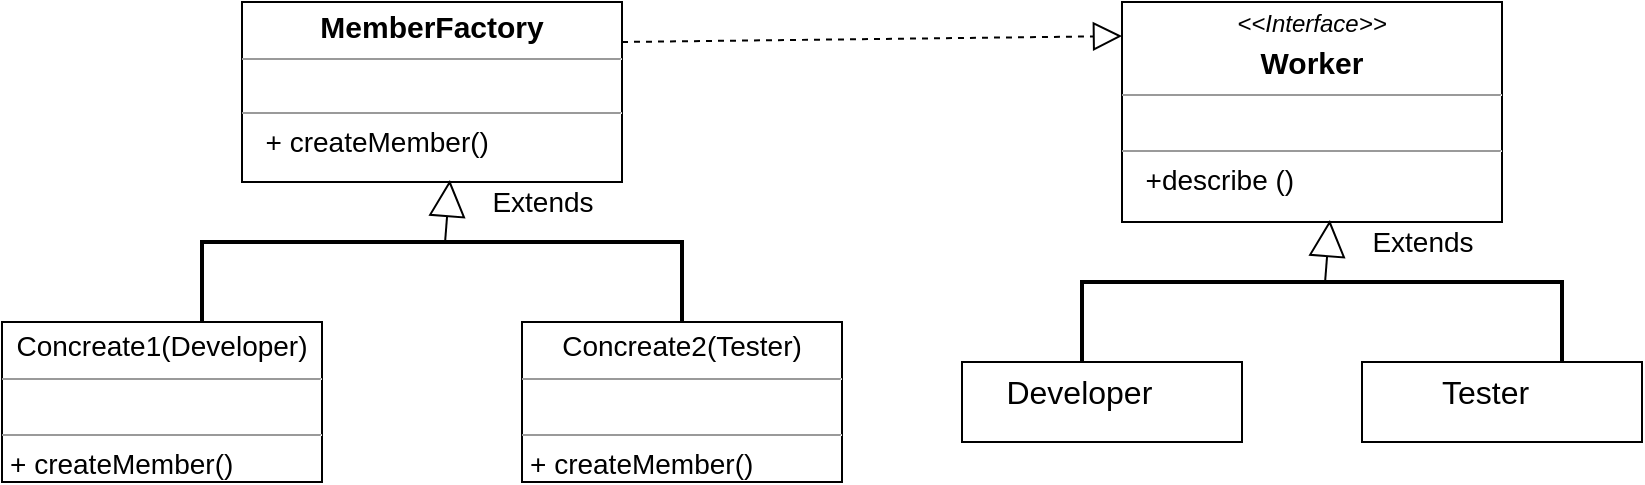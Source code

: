 <mxfile>
    <diagram id="Vkf1kccMHPyQg5MPIpvl" name="Page-1">
        <mxGraphModel dx="820" dy="500" grid="1" gridSize="10" guides="1" tooltips="1" connect="1" arrows="1" fold="1" page="1" pageScale="1" pageWidth="827" pageHeight="1169" math="0" shadow="0">
            <root>
                <mxCell id="0"/>
                <mxCell id="1" parent="0"/>
                <mxCell id="w2loQe_CoKNBEsXn6_GD-2" value="&lt;p style=&quot;margin: 4px 0px 0px ; text-align: center&quot;&gt;&lt;i&gt;&amp;lt;&amp;lt;Interface&amp;gt;&amp;gt;&lt;/i&gt;&lt;/p&gt;&lt;p style=&quot;margin: 0px ; margin-top: 4px ; text-align: center&quot;&gt;&lt;span style=&quot;font-size: 15px&quot;&gt;&lt;b&gt;Worker&lt;/b&gt;&lt;/span&gt;&lt;/p&gt;&lt;hr size=&quot;1&quot;&gt;&lt;p style=&quot;margin: 0px ; margin-left: 4px&quot;&gt;&lt;br&gt;&lt;/p&gt;&lt;hr size=&quot;1&quot;&gt;&lt;p style=&quot;text-align: justify ; margin: 0px 0px 0px 4px&quot;&gt;&lt;font style=&quot;font-size: 14px&quot;&gt;&amp;nbsp; +describe ()&lt;/font&gt;&lt;/p&gt;" style="verticalAlign=top;align=left;overflow=fill;fontSize=12;fontFamily=Helvetica;html=1;" parent="1" vertex="1">
                    <mxGeometry x="580" y="80" width="190" height="110" as="geometry"/>
                </mxCell>
                <mxCell id="19" value="&lt;p style=&quot;margin: 0px ; margin-top: 4px ; text-align: center&quot;&gt;&lt;span style=&quot;font-size: 15px&quot;&gt;&lt;b&gt;MemberFactory&lt;/b&gt;&lt;/span&gt;&lt;br&gt;&lt;/p&gt;&lt;hr size=&quot;1&quot;&gt;&lt;p style=&quot;margin: 0px ; margin-left: 4px&quot;&gt;&lt;br&gt;&lt;/p&gt;&lt;hr size=&quot;1&quot;&gt;&lt;p style=&quot;text-align: justify ; margin: 0px 0px 0px 4px&quot;&gt;&lt;font style=&quot;font-size: 14px&quot;&gt;&amp;nbsp; + createMember()&lt;/font&gt;&lt;br&gt;&lt;/p&gt;" style="verticalAlign=top;align=left;overflow=fill;fontSize=12;fontFamily=Helvetica;html=1;" vertex="1" parent="1">
                    <mxGeometry x="140" y="80" width="190" height="90" as="geometry"/>
                </mxCell>
                <mxCell id="20" value="&lt;p style=&quot;text-align: center ; margin: 4px 0px 0px ; font-size: 14px&quot;&gt;&lt;font style=&quot;font-size: 14px&quot;&gt;Concreate1(Developer)&lt;/font&gt;&lt;/p&gt;&lt;hr size=&quot;1&quot; style=&quot;text-align: justify ; font-size: 14px&quot;&gt;&lt;p style=&quot;text-align: justify ; margin: 0px 0px 0px 4px&quot;&gt;&lt;br&gt;&lt;/p&gt;&lt;hr size=&quot;1&quot; style=&quot;text-align: justify&quot;&gt;&lt;p style=&quot;text-align: justify ; margin: 0px 0px 0px 4px&quot;&gt;&lt;font style=&quot;font-size: 14px&quot;&gt;+ createMember()&lt;/font&gt;&lt;/p&gt;" style="verticalAlign=top;align=left;overflow=fill;fontSize=12;fontFamily=Helvetica;html=1;" vertex="1" parent="1">
                    <mxGeometry x="20" y="240" width="160" height="80" as="geometry"/>
                </mxCell>
                <mxCell id="21" value="&lt;p style=&quot;text-align: center ; margin: 4px 0px 0px ; font-size: 14px&quot;&gt;&lt;font style=&quot;font-size: 14px&quot;&gt;Concreate2(Tester)&lt;/font&gt;&lt;/p&gt;&lt;hr size=&quot;1&quot; style=&quot;text-align: justify ; font-size: 14px&quot;&gt;&lt;p style=&quot;text-align: justify ; margin: 0px 0px 0px 4px&quot;&gt;&lt;br&gt;&lt;/p&gt;&lt;hr size=&quot;1&quot; style=&quot;text-align: justify&quot;&gt;&lt;p style=&quot;text-align: justify ; margin: 0px 0px 0px 4px&quot;&gt;&lt;font style=&quot;font-size: 14px&quot;&gt;+ createMember()&lt;/font&gt;&lt;/p&gt;" style="verticalAlign=top;align=left;overflow=fill;fontSize=12;fontFamily=Helvetica;html=1;" vertex="1" parent="1">
                    <mxGeometry x="280" y="240" width="160" height="80" as="geometry"/>
                </mxCell>
                <mxCell id="22" value="" style="strokeWidth=2;html=1;shape=mxgraph.flowchart.annotation_1;align=left;pointerEvents=1;rotation=90;" vertex="1" parent="1">
                    <mxGeometry x="220" y="100" width="40" height="240" as="geometry"/>
                </mxCell>
                <mxCell id="23" value="&lt;font style=&quot;font-size: 14px&quot;&gt;Extends&lt;/font&gt;" style="endArrow=block;endSize=16;endFill=0;html=1;entryX=0.547;entryY=0.989;entryDx=0;entryDy=0;entryPerimeter=0;" edge="1" parent="1" source="22" target="19">
                    <mxGeometry x="0.523" y="-47" width="160" relative="1" as="geometry">
                        <mxPoint x="150" y="219.5" as="sourcePoint"/>
                        <mxPoint x="310" y="219.5" as="targetPoint"/>
                        <mxPoint as="offset"/>
                    </mxGeometry>
                </mxCell>
                <mxCell id="24" value="" style="endArrow=block;dashed=1;endFill=0;endSize=12;html=1;entryX=0;entryY=0.155;entryDx=0;entryDy=0;entryPerimeter=0;" edge="1" parent="1" target="w2loQe_CoKNBEsXn6_GD-2">
                    <mxGeometry width="160" relative="1" as="geometry">
                        <mxPoint x="330" y="100" as="sourcePoint"/>
                        <mxPoint x="460" y="100" as="targetPoint"/>
                    </mxGeometry>
                </mxCell>
                <mxCell id="27" value="" style="strokeWidth=2;html=1;shape=mxgraph.flowchart.annotation_1;align=left;pointerEvents=1;rotation=90;" vertex="1" parent="1">
                    <mxGeometry x="660" y="120" width="40" height="240" as="geometry"/>
                </mxCell>
                <mxCell id="28" value="&lt;font style=&quot;font-size: 14px&quot;&gt;Extends&lt;/font&gt;" style="endArrow=block;endSize=16;endFill=0;html=1;entryX=0.547;entryY=0.989;entryDx=0;entryDy=0;entryPerimeter=0;" edge="1" parent="1" source="27">
                    <mxGeometry x="0.523" y="-47" width="160" relative="1" as="geometry">
                        <mxPoint x="590" y="239.5" as="sourcePoint"/>
                        <mxPoint x="683.93" y="189.01" as="targetPoint"/>
                        <mxPoint as="offset"/>
                    </mxGeometry>
                </mxCell>
                <mxCell id="29" value="&lt;p style=&quot;margin: 0px ; margin-top: 4px ; text-align: center&quot;&gt;&lt;/p&gt;&lt;div style=&quot;height: 2px&quot;&gt;&lt;font style=&quot;font-size: 16px&quot;&gt;&lt;br&gt;&lt;/font&gt;&lt;/div&gt;&lt;div style=&quot;height: 2px&quot;&gt;&lt;font style=&quot;font-size: 16px&quot;&gt;&amp;nbsp; &amp;nbsp; &amp;nbsp;Developer&lt;/font&gt;&lt;/div&gt;" style="verticalAlign=top;align=left;overflow=fill;fontSize=12;fontFamily=Helvetica;html=1;" vertex="1" parent="1">
                    <mxGeometry x="500" y="260" width="140" height="40" as="geometry"/>
                </mxCell>
                <mxCell id="30" value="&lt;p style=&quot;margin: 0px ; margin-top: 4px ; text-align: center&quot;&gt;&lt;/p&gt;&lt;div style=&quot;height: 2px&quot;&gt;&lt;font style=&quot;font-size: 16px&quot;&gt;&lt;br&gt;&lt;/font&gt;&lt;/div&gt;&lt;div style=&quot;height: 2px&quot;&gt;&lt;font style=&quot;font-size: 16px&quot;&gt;&amp;nbsp; &amp;nbsp; &amp;nbsp; &amp;nbsp; &amp;nbsp;Tester&lt;/font&gt;&lt;/div&gt;" style="verticalAlign=top;align=left;overflow=fill;fontSize=12;fontFamily=Helvetica;html=1;" vertex="1" parent="1">
                    <mxGeometry x="700" y="260" width="140" height="40" as="geometry"/>
                </mxCell>
            </root>
        </mxGraphModel>
    </diagram>
</mxfile>
